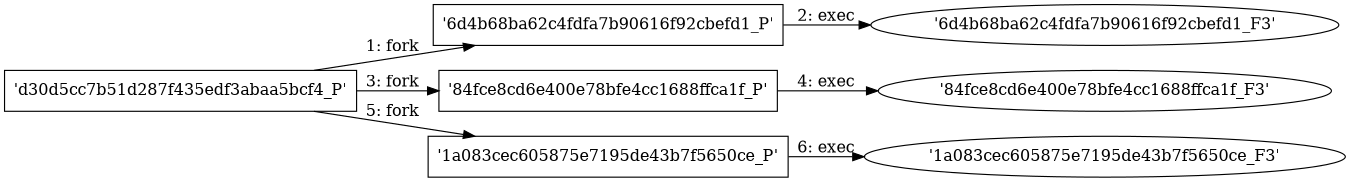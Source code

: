 digraph "D:\Learning\Paper\apt\基于CTI的攻击预警\Dataset\攻击图\ASGfromALLCTI\Zero Trust part 1 Identity and access management.dot" {
rankdir="LR"
size="9"
fixedsize="false"
splines="true"
nodesep=0.3
ranksep=0
fontsize=10
overlap="scalexy"
engine= "neato"
	"'d30d5cc7b51d287f435edf3abaa5bcf4_P'" [node_type=Process shape=box]
	"'6d4b68ba62c4fdfa7b90616f92cbefd1_P'" [node_type=Process shape=box]
	"'d30d5cc7b51d287f435edf3abaa5bcf4_P'" -> "'6d4b68ba62c4fdfa7b90616f92cbefd1_P'" [label="1: fork"]
	"'6d4b68ba62c4fdfa7b90616f92cbefd1_P'" [node_type=Process shape=box]
	"'6d4b68ba62c4fdfa7b90616f92cbefd1_F3'" [node_type=File shape=ellipse]
	"'6d4b68ba62c4fdfa7b90616f92cbefd1_P'" -> "'6d4b68ba62c4fdfa7b90616f92cbefd1_F3'" [label="2: exec"]
	"'d30d5cc7b51d287f435edf3abaa5bcf4_P'" [node_type=Process shape=box]
	"'84fce8cd6e400e78bfe4cc1688ffca1f_P'" [node_type=Process shape=box]
	"'d30d5cc7b51d287f435edf3abaa5bcf4_P'" -> "'84fce8cd6e400e78bfe4cc1688ffca1f_P'" [label="3: fork"]
	"'84fce8cd6e400e78bfe4cc1688ffca1f_P'" [node_type=Process shape=box]
	"'84fce8cd6e400e78bfe4cc1688ffca1f_F3'" [node_type=File shape=ellipse]
	"'84fce8cd6e400e78bfe4cc1688ffca1f_P'" -> "'84fce8cd6e400e78bfe4cc1688ffca1f_F3'" [label="4: exec"]
	"'d30d5cc7b51d287f435edf3abaa5bcf4_P'" [node_type=Process shape=box]
	"'1a083cec605875e7195de43b7f5650ce_P'" [node_type=Process shape=box]
	"'d30d5cc7b51d287f435edf3abaa5bcf4_P'" -> "'1a083cec605875e7195de43b7f5650ce_P'" [label="5: fork"]
	"'1a083cec605875e7195de43b7f5650ce_P'" [node_type=Process shape=box]
	"'1a083cec605875e7195de43b7f5650ce_F3'" [node_type=File shape=ellipse]
	"'1a083cec605875e7195de43b7f5650ce_P'" -> "'1a083cec605875e7195de43b7f5650ce_F3'" [label="6: exec"]
}
